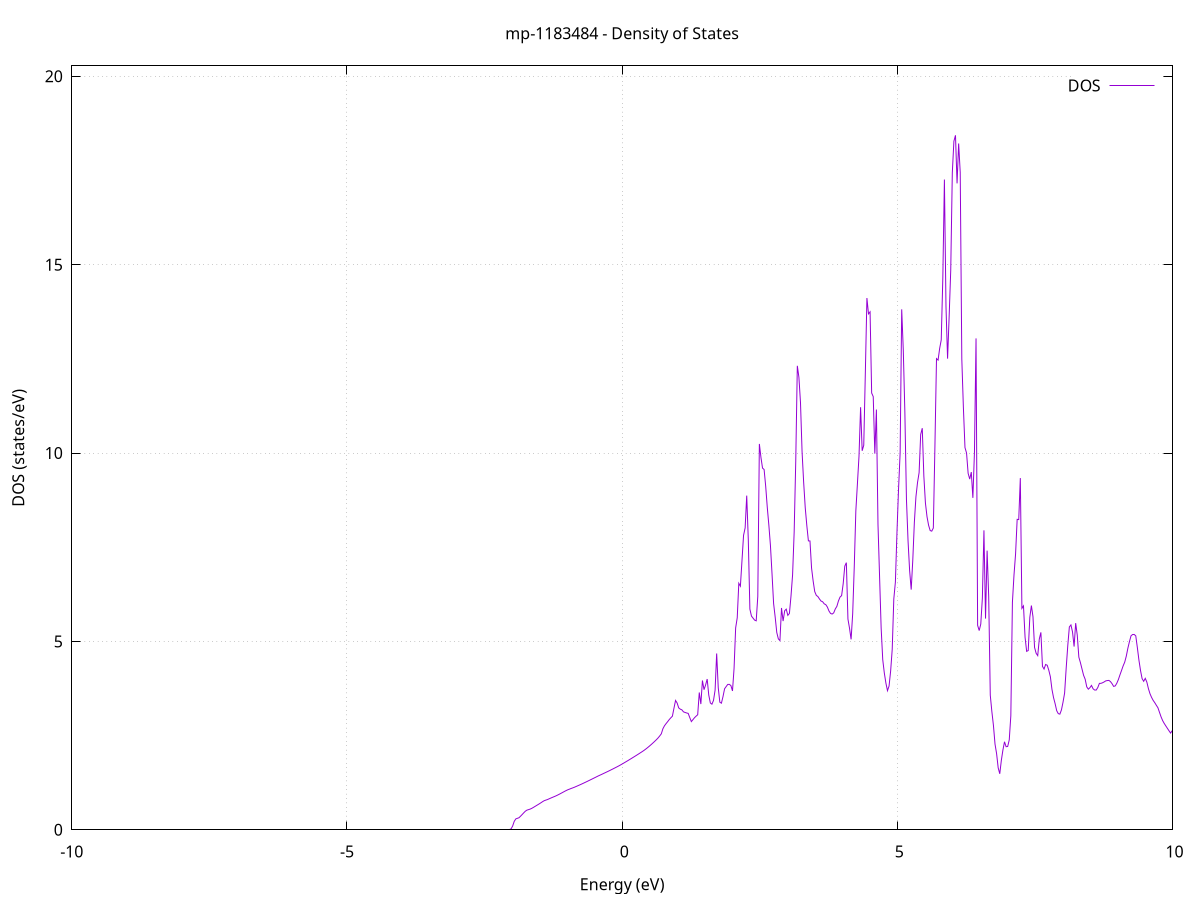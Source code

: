 set title 'mp-1183484 - Density of States'
set xlabel 'Energy (eV)'
set ylabel 'DOS (states/eV)'
set grid
set xrange [-10:10]
set yrange [0:20.277]
set xzeroaxis lt -1
set terminal png size 800,600
set output 'mp-1183484_dos_gnuplot.png'
plot '-' using 1:2 with lines title 'DOS'
-42.565800 0.000000
-42.537000 0.000000
-42.508300 0.000000
-42.479500 0.000000
-42.450800 0.000000
-42.422100 0.000000
-42.393300 0.000000
-42.364600 0.000000
-42.335900 0.000000
-42.307100 0.000000
-42.278400 0.000000
-42.249700 0.000000
-42.220900 0.000000
-42.192200 0.000000
-42.163400 0.000000
-42.134700 0.000000
-42.106000 0.000000
-42.077200 0.000000
-42.048500 0.000000
-42.019800 0.000000
-41.991000 0.000000
-41.962300 0.000000
-41.933600 0.000000
-41.904800 0.000000
-41.876100 0.000000
-41.847300 0.000000
-41.818600 0.000000
-41.789900 0.000000
-41.761100 0.000000
-41.732400 0.000000
-41.703700 0.000000
-41.674900 0.000000
-41.646200 0.000000
-41.617400 0.000000
-41.588700 0.000000
-41.560000 0.000000
-41.531200 0.000000
-41.502500 0.000000
-41.473800 0.000000
-41.445000 0.000000
-41.416300 0.000000
-41.387600 0.000000
-41.358800 0.000000
-41.330100 0.000000
-41.301300 0.000000
-41.272600 0.000000
-41.243900 0.000000
-41.215100 0.000000
-41.186400 0.000000
-41.157700 0.000000
-41.128900 0.000000
-41.100200 0.000000
-41.071500 0.000000
-41.042700 0.000000
-41.014000 0.000000
-40.985200 0.000000
-40.956500 0.000000
-40.927800 0.000000
-40.899000 0.000000
-40.870300 0.000000
-40.841600 0.000000
-40.812800 0.000000
-40.784100 0.000000
-40.755300 0.000000
-40.726600 0.000000
-40.697900 0.000000
-40.669100 0.000000
-40.640400 0.000000
-40.611700 0.000000
-40.582900 0.000000
-40.554200 0.000000
-40.525500 0.000000
-40.496700 0.000000
-40.468000 0.000000
-40.439200 0.000000
-40.410500 0.000000
-40.381800 0.000000
-40.353000 0.000000
-40.324300 0.000000
-40.295600 0.000000
-40.266800 0.000000
-40.238100 0.000000
-40.209300 0.000000
-40.180600 0.000000
-40.151900 0.000000
-40.123100 0.000000
-40.094400 0.000000
-40.065700 0.000000
-40.036900 0.000000
-40.008200 0.000000
-39.979500 0.000000
-39.950700 160.340200
-39.922000 173.530300
-39.893200 0.000000
-39.864500 0.000000
-39.835800 0.000000
-39.807000 0.000000
-39.778300 0.000000
-39.749600 0.000000
-39.720800 0.000000
-39.692100 0.000000
-39.663400 0.000000
-39.634600 0.000000
-39.605900 0.000000
-39.577100 0.000000
-39.548400 0.000000
-39.519700 0.000000
-39.490900 0.000000
-39.462200 0.000000
-39.433500 0.000000
-39.404700 0.000000
-39.376000 0.000000
-39.347200 0.000000
-39.318500 0.000000
-39.289800 0.000000
-39.261000 0.000000
-39.232300 0.000000
-39.203600 0.000000
-39.174800 0.000000
-39.146100 0.000000
-39.117400 0.000000
-39.088600 0.000000
-39.059900 0.000000
-39.031100 0.000000
-39.002400 0.000000
-38.973700 0.000000
-38.944900 0.000000
-38.916200 0.000000
-38.887500 0.000000
-38.858700 0.000000
-38.830000 0.000000
-38.801200 0.000000
-38.772500 0.000000
-38.743800 0.000000
-38.715000 0.000000
-38.686300 0.000000
-38.657600 0.000000
-38.628800 0.000000
-38.600100 0.000000
-38.571400 0.000000
-38.542600 0.000000
-38.513900 0.000000
-38.485100 0.000000
-38.456400 0.000000
-38.427700 0.000000
-38.398900 0.000000
-38.370200 0.000000
-38.341500 0.000000
-38.312700 0.000000
-38.284000 0.000000
-38.255300 0.000000
-38.226500 0.000000
-38.197800 0.000000
-38.169000 0.000000
-38.140300 0.000000
-38.111600 0.000000
-38.082800 0.000000
-38.054100 0.000000
-38.025400 0.000000
-37.996600 0.000000
-37.967900 0.000000
-37.939100 0.000000
-37.910400 0.000000
-37.881700 0.000000
-37.852900 0.000000
-37.824200 0.000000
-37.795500 0.000000
-37.766700 0.000000
-37.738000 0.000000
-37.709300 0.000000
-37.680500 0.000000
-37.651800 0.000000
-37.623000 0.000000
-37.594300 0.000000
-37.565600 0.000000
-37.536800 0.000000
-37.508100 0.000000
-37.479400 0.000000
-37.450600 0.000000
-37.421900 0.000000
-37.393200 0.000000
-37.364400 0.000000
-37.335700 0.000000
-37.306900 0.000000
-37.278200 0.000000
-37.249500 0.000000
-37.220700 0.000000
-37.192000 0.000000
-37.163300 0.000000
-37.134500 0.000000
-37.105800 0.000000
-37.077000 0.000000
-37.048300 0.000000
-37.019600 0.000000
-36.990800 0.000000
-36.962100 0.000000
-36.933400 0.000000
-36.904600 0.000000
-36.875900 0.000000
-36.847200 0.000000
-36.818400 0.000000
-36.789700 0.000000
-36.760900 0.000000
-36.732200 0.000000
-36.703500 0.000000
-36.674700 0.000000
-36.646000 0.000000
-36.617300 0.000000
-36.588500 0.000000
-36.559800 0.000000
-36.531000 0.000000
-36.502300 0.000000
-36.473600 0.000000
-36.444800 0.000000
-36.416100 0.000000
-36.387400 0.000000
-36.358600 0.000000
-36.329900 0.000000
-36.301200 0.000000
-36.272400 0.000000
-36.243700 0.000000
-36.214900 0.000000
-36.186200 0.000000
-36.157500 0.000000
-36.128700 0.000000
-36.100000 0.000000
-36.071300 0.000000
-36.042500 0.000000
-36.013800 0.000000
-35.985100 0.000000
-35.956300 0.000000
-35.927600 0.000000
-35.898800 0.000000
-35.870100 0.000000
-35.841400 0.000000
-35.812600 0.000000
-35.783900 0.000000
-35.755200 0.000000
-35.726400 0.000000
-35.697700 0.000000
-35.668900 0.000000
-35.640200 0.000000
-35.611500 0.000000
-35.582700 0.000000
-35.554000 0.000000
-35.525300 0.000000
-35.496500 0.000000
-35.467800 0.000000
-35.439100 0.000000
-35.410300 0.000000
-35.381600 0.000000
-35.352800 0.000000
-35.324100 0.000000
-35.295400 0.000000
-35.266600 0.000000
-35.237900 0.000000
-35.209200 0.000000
-35.180400 0.000000
-35.151700 0.000000
-35.123000 0.000000
-35.094200 0.000000
-35.065500 0.000000
-35.036700 0.000000
-35.008000 0.000000
-34.979300 0.000000
-34.950500 0.000000
-34.921800 0.000000
-34.893100 0.000000
-34.864300 0.000000
-34.835600 0.000000
-34.806800 0.000000
-34.778100 0.000000
-34.749400 0.000000
-34.720600 0.000000
-34.691900 0.000000
-34.663200 0.000000
-34.634400 0.000000
-34.605700 0.000000
-34.577000 0.000000
-34.548200 0.000000
-34.519500 0.000000
-34.490700 0.000000
-34.462000 0.000000
-34.433300 0.000000
-34.404500 0.000000
-34.375800 0.000000
-34.347100 0.000000
-34.318300 0.000000
-34.289600 0.000000
-34.260800 0.000000
-34.232100 0.000000
-34.203400 0.000000
-34.174600 0.000000
-34.145900 0.000000
-34.117200 0.000000
-34.088400 0.000000
-34.059700 0.000000
-34.031000 0.000000
-34.002200 0.000000
-33.973500 0.000000
-33.944700 0.000000
-33.916000 0.000000
-33.887300 0.000000
-33.858500 0.000000
-33.829800 0.000000
-33.801100 0.000000
-33.772300 0.000000
-33.743600 0.000000
-33.714900 0.000000
-33.686100 0.000000
-33.657400 0.000000
-33.628600 0.000000
-33.599900 0.000000
-33.571200 0.000000
-33.542400 0.000000
-33.513700 0.000000
-33.485000 0.000000
-33.456200 0.000000
-33.427500 0.000000
-33.398700 0.000000
-33.370000 0.000000
-33.341300 0.000000
-33.312500 0.000000
-33.283800 0.000000
-33.255100 0.000000
-33.226300 0.000000
-33.197600 0.000000
-33.168900 0.000000
-33.140100 0.000000
-33.111400 0.000000
-33.082600 0.000000
-33.053900 0.000000
-33.025200 0.000000
-32.996400 0.000000
-32.967700 0.000000
-32.939000 0.000000
-32.910200 0.000000
-32.881500 0.000000
-32.852800 0.000000
-32.824000 0.000000
-32.795300 0.000000
-32.766500 0.000000
-32.737800 0.000000
-32.709100 0.000000
-32.680300 0.000000
-32.651600 0.000000
-32.622900 0.000000
-32.594100 0.000000
-32.565400 0.000000
-32.536600 0.000000
-32.507900 0.000000
-32.479200 0.000000
-32.450400 0.000000
-32.421700 0.000000
-32.393000 0.000000
-32.364200 0.000000
-32.335500 0.000000
-32.306800 0.000000
-32.278000 0.000000
-32.249300 0.000000
-32.220500 0.000000
-32.191800 0.000000
-32.163100 0.000000
-32.134300 0.000000
-32.105600 0.000000
-32.076900 0.000000
-32.048100 0.000000
-32.019400 0.000000
-31.990600 0.000000
-31.961900 0.000000
-31.933200 0.000000
-31.904400 0.000000
-31.875700 0.000000
-31.847000 0.000000
-31.818200 0.000000
-31.789500 0.000000
-31.760800 0.000000
-31.732000 0.000000
-31.703300 0.000000
-31.674500 0.000000
-31.645800 0.000000
-31.617100 0.000000
-31.588300 0.000000
-31.559600 0.000000
-31.530900 0.000000
-31.502100 0.000000
-31.473400 0.000000
-31.444700 0.000000
-31.415900 0.000000
-31.387200 0.000000
-31.358400 0.000000
-31.329700 0.000000
-31.301000 0.000000
-31.272200 0.000000
-31.243500 0.000000
-31.214800 0.000000
-31.186000 0.000000
-31.157300 0.000000
-31.128500 0.000000
-31.099800 0.000000
-31.071100 0.000000
-31.042300 0.000000
-31.013600 0.000000
-30.984900 0.000000
-30.956100 0.000000
-30.927400 0.000000
-30.898700 0.000000
-30.869900 0.000000
-30.841200 0.000000
-30.812400 0.000000
-30.783700 0.000000
-30.755000 0.000000
-30.726200 0.000000
-30.697500 0.000000
-30.668800 0.000000
-30.640000 0.000000
-30.611300 0.000000
-30.582600 0.000000
-30.553800 0.000000
-30.525100 0.000000
-30.496300 0.000000
-30.467600 0.000000
-30.438900 0.000000
-30.410100 0.000000
-30.381400 0.000000
-30.352700 0.000000
-30.323900 0.000000
-30.295200 0.000000
-30.266400 0.000000
-30.237700 0.000000
-30.209000 0.000000
-30.180200 0.000000
-30.151500 0.000000
-30.122800 0.000000
-30.094000 0.000000
-30.065300 0.000000
-30.036600 0.000000
-30.007800 0.000000
-29.979100 0.000000
-29.950300 0.000000
-29.921600 0.000000
-29.892900 0.000000
-29.864100 0.000000
-29.835400 0.000000
-29.806700 0.000000
-29.777900 0.000000
-29.749200 0.000000
-29.720400 0.000000
-29.691700 0.000000
-29.663000 0.000000
-29.634200 0.000000
-29.605500 0.000000
-29.576800 0.000000
-29.548000 0.000000
-29.519300 0.000000
-29.490600 0.000000
-29.461800 0.000000
-29.433100 0.000000
-29.404300 0.000000
-29.375600 0.000000
-29.346900 0.000000
-29.318100 0.000000
-29.289400 0.000000
-29.260700 0.000000
-29.231900 0.000000
-29.203200 0.000000
-29.174500 0.000000
-29.145700 0.000000
-29.117000 0.000000
-29.088200 0.000000
-29.059500 0.000000
-29.030800 0.000000
-29.002000 0.000000
-28.973300 0.000000
-28.944600 0.000000
-28.915800 0.000000
-28.887100 0.000000
-28.858300 0.000000
-28.829600 0.000000
-28.800900 0.000000
-28.772100 0.000000
-28.743400 0.000000
-28.714700 0.000000
-28.685900 0.000000
-28.657200 0.000000
-28.628500 0.000000
-28.599700 0.000000
-28.571000 0.000000
-28.542200 0.000000
-28.513500 0.000000
-28.484800 0.000000
-28.456000 0.000000
-28.427300 0.000000
-28.398600 0.000000
-28.369800 0.000000
-28.341100 0.000000
-28.312400 0.000000
-28.283600 0.000000
-28.254900 0.000000
-28.226100 0.000000
-28.197400 0.000000
-28.168700 0.000000
-28.139900 0.000000
-28.111200 0.000000
-28.082500 0.000000
-28.053700 0.000000
-28.025000 0.000000
-27.996200 0.000000
-27.967500 0.000000
-27.938800 0.000000
-27.910000 0.000000
-27.881300 0.000000
-27.852600 0.000000
-27.823800 0.000000
-27.795100 0.000000
-27.766400 0.000000
-27.737600 0.000000
-27.708900 0.000000
-27.680100 0.000000
-27.651400 0.000000
-27.622700 0.000000
-27.593900 0.000000
-27.565200 0.000000
-27.536500 0.000000
-27.507700 0.000000
-27.479000 0.000000
-27.450200 0.000000
-27.421500 0.000000
-27.392800 0.000000
-27.364000 0.000000
-27.335300 0.000000
-27.306600 0.000000
-27.277800 0.000000
-27.249100 0.000000
-27.220400 0.000000
-27.191600 0.000000
-27.162900 0.000000
-27.134100 0.000000
-27.105400 0.000000
-27.076700 0.000000
-27.047900 0.000000
-27.019200 0.000000
-26.990500 0.000000
-26.961700 0.000000
-26.933000 0.000000
-26.904300 0.000000
-26.875500 0.000000
-26.846800 0.000000
-26.818000 0.000000
-26.789300 0.000000
-26.760600 0.000000
-26.731800 0.000000
-26.703100 0.000000
-26.674400 0.000000
-26.645600 0.000000
-26.616900 0.000000
-26.588100 0.000000
-26.559400 0.000000
-26.530700 0.000000
-26.501900 0.000000
-26.473200 0.000000
-26.444500 0.000000
-26.415700 0.000000
-26.387000 0.000000
-26.358300 0.000000
-26.329500 0.000000
-26.300800 0.000000
-26.272000 0.000000
-26.243300 0.000000
-26.214600 0.000000
-26.185800 0.000000
-26.157100 0.000000
-26.128400 0.000000
-26.099600 0.000000
-26.070900 0.000000
-26.042200 0.000000
-26.013400 0.000000
-25.984700 0.000000
-25.955900 0.000000
-25.927200 0.000000
-25.898500 0.000000
-25.869700 0.000000
-25.841000 0.000000
-25.812300 0.000000
-25.783500 0.000000
-25.754800 0.000000
-25.726000 0.000000
-25.697300 0.000000
-25.668600 0.000000
-25.639800 0.000000
-25.611100 0.000000
-25.582400 0.000000
-25.553600 0.000000
-25.524900 0.000000
-25.496200 0.000000
-25.467400 0.000000
-25.438700 0.000000
-25.409900 0.000000
-25.381200 0.000000
-25.352500 0.000000
-25.323700 0.000000
-25.295000 0.000000
-25.266300 0.000000
-25.237500 0.000000
-25.208800 0.000000
-25.180000 0.000000
-25.151300 0.000000
-25.122600 0.000000
-25.093800 0.000000
-25.065100 0.000000
-25.036400 0.000000
-25.007600 0.000000
-24.978900 0.000000
-24.950200 0.000000
-24.921400 0.000000
-24.892700 0.000000
-24.863900 0.000000
-24.835200 0.000000
-24.806500 0.000000
-24.777700 0.000000
-24.749000 0.000000
-24.720300 0.000000
-24.691500 0.000000
-24.662800 0.000000
-24.634100 0.000000
-24.605300 0.000000
-24.576600 0.000000
-24.547800 0.000000
-24.519100 0.000000
-24.490400 0.000000
-24.461600 0.000000
-24.432900 0.000000
-24.404200 0.000000
-24.375400 0.000000
-24.346700 0.000000
-24.317900 0.000000
-24.289200 0.000000
-24.260500 0.000000
-24.231700 0.000000
-24.203000 0.000000
-24.174300 0.000000
-24.145500 0.000000
-24.116800 0.000000
-24.088100 0.000000
-24.059300 0.000000
-24.030600 0.000000
-24.001800 0.000000
-23.973100 0.000000
-23.944400 0.000000
-23.915600 0.000000
-23.886900 0.000000
-23.858200 0.000000
-23.829400 0.000000
-23.800700 0.000000
-23.772000 0.000000
-23.743200 0.000000
-23.714500 0.000000
-23.685700 0.000000
-23.657000 0.000000
-23.628300 0.000000
-23.599500 0.000000
-23.570800 0.000000
-23.542100 0.000000
-23.513300 0.000000
-23.484600 0.000000
-23.455800 0.000000
-23.427100 0.000000
-23.398400 0.000000
-23.369600 0.000000
-23.340900 0.000000
-23.312200 0.000000
-23.283400 0.000000
-23.254700 0.000000
-23.226000 0.000000
-23.197200 0.000000
-23.168500 0.000000
-23.139700 0.000000
-23.111000 0.000000
-23.082300 0.000000
-23.053500 0.000000
-23.024800 0.000000
-22.996100 0.000000
-22.967300 0.000000
-22.938600 0.000000
-22.909800 0.000000
-22.881100 0.000000
-22.852400 0.000000
-22.823600 0.000000
-22.794900 0.000000
-22.766200 0.000000
-22.737400 0.000000
-22.708700 0.000000
-22.680000 0.000000
-22.651200 0.000000
-22.622500 0.000000
-22.593700 0.000000
-22.565000 0.000000
-22.536300 0.000000
-22.507500 0.000000
-22.478800 0.000000
-22.450100 0.000000
-22.421300 0.000000
-22.392600 0.000000
-22.363900 0.000000
-22.335100 0.000000
-22.306400 0.000000
-22.277600 0.000000
-22.248900 0.000000
-22.220200 0.000000
-22.191400 0.000000
-22.162700 0.000000
-22.134000 0.000000
-22.105200 0.000000
-22.076500 0.000000
-22.047700 0.000000
-22.019000 0.000000
-21.990300 0.000000
-21.961500 0.000000
-21.932800 0.000000
-21.904100 0.000000
-21.875300 0.000000
-21.846600 0.000000
-21.817900 0.000000
-21.789100 0.000000
-21.760400 0.000000
-21.731600 0.000000
-21.702900 0.000000
-21.674200 0.000000
-21.645400 0.000000
-21.616700 0.000000
-21.588000 0.000000
-21.559200 0.000000
-21.530500 0.000000
-21.501800 0.000000
-21.473000 0.000000
-21.444300 0.000000
-21.415500 0.000000
-21.386800 0.000000
-21.358100 0.000000
-21.329300 0.000000
-21.300600 0.000000
-21.271900 0.000000
-21.243100 0.000000
-21.214400 0.000000
-21.185600 0.000000
-21.156900 0.000000
-21.128200 0.000000
-21.099400 0.000000
-21.070700 0.000000
-21.042000 103.715000
-21.013200 145.225000
-20.984500 142.669700
-20.955800 171.308200
-20.927000 262.406400
-20.898300 0.000000
-20.869500 0.000000
-20.840800 0.000000
-20.812100 0.000000
-20.783300 0.000000
-20.754600 0.000000
-20.725900 0.000000
-20.697100 0.000000
-20.668400 0.000000
-20.639600 0.000000
-20.610900 0.000000
-20.582200 0.000000
-20.553400 0.000000
-20.524700 0.000000
-20.496000 0.000000
-20.467200 0.000000
-20.438500 0.000000
-20.409800 0.000000
-20.381000 0.000000
-20.352300 0.000000
-20.323500 0.000000
-20.294800 0.000000
-20.266100 0.000000
-20.237300 0.000000
-20.208600 0.000000
-20.179900 0.000000
-20.151100 0.000000
-20.122400 0.000000
-20.093700 0.000000
-20.064900 0.000000
-20.036200 0.000000
-20.007400 0.000000
-19.978700 0.000000
-19.950000 0.000000
-19.921200 0.000000
-19.892500 0.000000
-19.863800 0.000000
-19.835000 0.000000
-19.806300 0.000000
-19.777500 0.000000
-19.748800 0.000000
-19.720100 0.000000
-19.691300 0.000000
-19.662600 0.000000
-19.633900 0.000000
-19.605100 0.000000
-19.576400 0.000000
-19.547700 0.000000
-19.518900 0.000000
-19.490200 0.000000
-19.461400 0.000000
-19.432700 0.000000
-19.404000 0.000000
-19.375200 0.000000
-19.346500 0.000000
-19.317800 0.000000
-19.289000 0.000000
-19.260300 0.000000
-19.231600 0.000000
-19.202800 0.000000
-19.174100 0.000000
-19.145300 0.000000
-19.116600 0.000000
-19.087900 0.000000
-19.059100 0.000000
-19.030400 0.000000
-19.001700 0.000000
-18.972900 0.000000
-18.944200 0.000000
-18.915400 0.000000
-18.886700 0.000000
-18.858000 0.000000
-18.829200 0.000000
-18.800500 0.000000
-18.771800 0.000000
-18.743000 0.000000
-18.714300 0.000000
-18.685600 0.000000
-18.656800 0.000000
-18.628100 0.000000
-18.599300 0.000000
-18.570600 0.000000
-18.541900 0.000000
-18.513100 0.000000
-18.484400 0.000000
-18.455700 0.000000
-18.426900 0.000000
-18.398200 0.000000
-18.369400 0.000000
-18.340700 0.000000
-18.312000 0.000000
-18.283200 0.000000
-18.254500 0.000000
-18.225800 0.000000
-18.197000 0.000000
-18.168300 0.000000
-18.139600 0.000000
-18.110800 0.000000
-18.082100 0.000000
-18.053300 0.000000
-18.024600 0.000000
-17.995900 0.000000
-17.967100 0.000000
-17.938400 0.000000
-17.909700 0.000000
-17.880900 0.000000
-17.852200 0.000000
-17.823500 0.000000
-17.794700 0.000000
-17.766000 0.000000
-17.737200 0.000000
-17.708500 0.000000
-17.679800 0.000000
-17.651000 0.000000
-17.622300 0.000000
-17.593600 0.000000
-17.564800 0.000000
-17.536100 0.000000
-17.507300 0.000000
-17.478600 0.000000
-17.449900 0.000000
-17.421100 0.000000
-17.392400 0.000000
-17.363700 0.000000
-17.334900 0.000000
-17.306200 0.000000
-17.277500 0.000000
-17.248700 0.000000
-17.220000 0.000000
-17.191200 0.000000
-17.162500 0.000000
-17.133800 0.000000
-17.105000 0.000000
-17.076300 0.000000
-17.047600 0.000000
-17.018800 0.000000
-16.990100 0.000000
-16.961400 0.000000
-16.932600 0.000000
-16.903900 0.000000
-16.875100 0.000000
-16.846400 0.000000
-16.817700 0.000000
-16.788900 0.000000
-16.760200 0.000000
-16.731500 0.000000
-16.702700 0.000000
-16.674000 0.000000
-16.645200 0.000000
-16.616500 0.000000
-16.587800 0.000000
-16.559000 0.000000
-16.530300 0.000000
-16.501600 0.000000
-16.472800 0.000000
-16.444100 0.000000
-16.415400 0.000000
-16.386600 0.000000
-16.357900 0.000000
-16.329100 0.000000
-16.300400 0.000000
-16.271700 0.000000
-16.242900 0.000000
-16.214200 0.000000
-16.185500 0.000000
-16.156700 0.000000
-16.128000 0.000000
-16.099200 0.000000
-16.070500 0.000000
-16.041800 0.000000
-16.013000 0.000000
-15.984300 0.000000
-15.955600 0.000000
-15.926800 0.000000
-15.898100 0.000000
-15.869400 0.000000
-15.840600 0.000000
-15.811900 0.000000
-15.783100 0.000000
-15.754400 0.000000
-15.725700 0.000000
-15.696900 0.000000
-15.668200 0.000000
-15.639500 0.000000
-15.610700 0.000000
-15.582000 0.000000
-15.553300 0.000000
-15.524500 0.000000
-15.495800 0.000000
-15.467000 0.000000
-15.438300 0.000000
-15.409600 0.000000
-15.380800 0.000000
-15.352100 0.000000
-15.323400 0.000000
-15.294600 0.000000
-15.265900 0.000000
-15.237100 0.000000
-15.208400 0.000000
-15.179700 0.000000
-15.150900 0.000000
-15.122200 0.000000
-15.093500 0.000000
-15.064700 0.000000
-15.036000 0.000000
-15.007300 0.000000
-14.978500 0.000000
-14.949800 0.000000
-14.921000 0.000000
-14.892300 0.000000
-14.863600 0.000000
-14.834800 0.000000
-14.806100 0.000000
-14.777400 0.000000
-14.748600 0.000000
-14.719900 0.000000
-14.691200 0.000000
-14.662400 0.000000
-14.633700 0.000000
-14.604900 0.000000
-14.576200 0.000000
-14.547500 0.000000
-14.518700 0.000000
-14.490000 0.000000
-14.461300 0.000000
-14.432500 0.000000
-14.403800 0.000000
-14.375000 0.000000
-14.346300 0.000000
-14.317600 0.000000
-14.288800 0.000000
-14.260100 0.000000
-14.231400 0.000000
-14.202600 0.000000
-14.173900 0.000000
-14.145200 0.000000
-14.116400 0.000000
-14.087700 0.000000
-14.058900 0.000000
-14.030200 0.000000
-14.001500 0.000000
-13.972700 0.000000
-13.944000 0.000000
-13.915300 0.000000
-13.886500 0.000000
-13.857800 0.000000
-13.829000 0.000000
-13.800300 0.000000
-13.771600 0.000000
-13.742800 0.000000
-13.714100 0.000000
-13.685400 0.000000
-13.656600 0.000000
-13.627900 0.000000
-13.599200 0.000000
-13.570400 0.000000
-13.541700 0.000000
-13.512900 0.000000
-13.484200 0.000000
-13.455500 0.000000
-13.426700 0.000000
-13.398000 0.000000
-13.369300 0.000000
-13.340500 0.000000
-13.311800 0.000000
-13.283100 0.000000
-13.254300 0.000000
-13.225600 0.000000
-13.196800 0.000000
-13.168100 0.000000
-13.139400 0.000000
-13.110600 0.000000
-13.081900 0.000000
-13.053200 0.000000
-13.024400 0.000000
-12.995700 0.000000
-12.966900 0.000000
-12.938200 0.000000
-12.909500 0.000000
-12.880700 0.000000
-12.852000 0.000000
-12.823300 0.000000
-12.794500 0.000000
-12.765800 0.000000
-12.737100 0.000000
-12.708300 0.000000
-12.679600 0.000000
-12.650800 0.000000
-12.622100 0.000000
-12.593400 0.000000
-12.564600 0.000000
-12.535900 0.000000
-12.507200 0.000000
-12.478400 0.000000
-12.449700 0.000000
-12.421000 0.000000
-12.392200 0.000000
-12.363500 0.000000
-12.334700 0.000000
-12.306000 0.000000
-12.277300 0.000000
-12.248500 0.000000
-12.219800 0.000000
-12.191100 0.000000
-12.162300 0.000000
-12.133600 0.000000
-12.104800 0.000000
-12.076100 0.000000
-12.047400 0.000000
-12.018600 0.000000
-11.989900 0.000000
-11.961200 0.000000
-11.932400 0.000000
-11.903700 0.000000
-11.875000 0.000000
-11.846200 0.000000
-11.817500 0.000000
-11.788700 0.000000
-11.760000 0.000000
-11.731300 0.000000
-11.702500 0.000000
-11.673800 0.000000
-11.645100 0.000000
-11.616300 0.000000
-11.587600 0.000000
-11.558800 0.000000
-11.530100 0.000000
-11.501400 0.000000
-11.472600 0.000000
-11.443900 0.000000
-11.415200 0.000000
-11.386400 0.000000
-11.357700 0.000000
-11.329000 0.000000
-11.300200 0.000000
-11.271500 0.000000
-11.242700 0.000000
-11.214000 0.000000
-11.185300 0.000000
-11.156500 0.000000
-11.127800 0.000000
-11.099100 0.000000
-11.070300 0.000000
-11.041600 0.000000
-11.012900 0.000000
-10.984100 0.000000
-10.955400 0.000000
-10.926600 0.000000
-10.897900 0.000000
-10.869200 0.000000
-10.840400 0.000000
-10.811700 0.000000
-10.783000 0.000000
-10.754200 0.000000
-10.725500 0.000000
-10.696700 0.000000
-10.668000 0.000000
-10.639300 0.000000
-10.610500 0.000000
-10.581800 0.000000
-10.553100 0.000000
-10.524300 0.000000
-10.495600 0.000000
-10.466900 0.000000
-10.438100 0.000000
-10.409400 0.000000
-10.380600 0.000000
-10.351900 0.000000
-10.323200 0.000000
-10.294400 0.000000
-10.265700 0.000000
-10.237000 0.000000
-10.208200 0.000000
-10.179500 0.000000
-10.150800 0.000000
-10.122000 0.000000
-10.093300 0.000000
-10.064500 0.000000
-10.035800 0.000000
-10.007100 0.000000
-9.978300 0.000000
-9.949600 0.000000
-9.920900 0.000000
-9.892100 0.000000
-9.863400 0.000000
-9.834600 0.000000
-9.805900 0.000000
-9.777200 0.000000
-9.748400 0.000000
-9.719700 0.000000
-9.691000 0.000000
-9.662200 0.000000
-9.633500 0.000000
-9.604800 0.000000
-9.576000 0.000000
-9.547300 0.000000
-9.518500 0.000000
-9.489800 0.000000
-9.461100 0.000000
-9.432300 0.000000
-9.403600 0.000000
-9.374900 0.000000
-9.346100 0.000000
-9.317400 0.000000
-9.288600 0.000000
-9.259900 0.000000
-9.231200 0.000000
-9.202400 0.000000
-9.173700 0.000000
-9.145000 0.000000
-9.116200 0.000000
-9.087500 0.000000
-9.058800 0.000000
-9.030000 0.000000
-9.001300 0.000000
-8.972500 0.000000
-8.943800 0.000000
-8.915100 0.000000
-8.886300 0.000000
-8.857600 0.000000
-8.828900 0.000000
-8.800100 0.000000
-8.771400 0.000000
-8.742700 0.000000
-8.713900 0.000000
-8.685200 0.000000
-8.656400 0.000000
-8.627700 0.000000
-8.599000 0.000000
-8.570200 0.000000
-8.541500 0.000000
-8.512800 0.000000
-8.484000 0.000000
-8.455300 0.000000
-8.426500 0.000000
-8.397800 0.000000
-8.369100 0.000000
-8.340300 0.000000
-8.311600 0.000000
-8.282900 0.000000
-8.254100 0.000000
-8.225400 0.000000
-8.196700 0.000000
-8.167900 0.000000
-8.139200 0.000000
-8.110400 0.000000
-8.081700 0.000000
-8.053000 0.000000
-8.024200 0.000000
-7.995500 0.000000
-7.966800 0.000000
-7.938000 0.000000
-7.909300 0.000000
-7.880600 0.000000
-7.851800 0.000000
-7.823100 0.000000
-7.794300 0.000000
-7.765600 0.000000
-7.736900 0.000000
-7.708100 0.000000
-7.679400 0.000000
-7.650700 0.000000
-7.621900 0.000000
-7.593200 0.000000
-7.564400 0.000000
-7.535700 0.000000
-7.507000 0.000000
-7.478200 0.000000
-7.449500 0.000000
-7.420800 0.000000
-7.392000 0.000000
-7.363300 0.000000
-7.334600 0.000000
-7.305800 0.000000
-7.277100 0.000000
-7.248300 0.000000
-7.219600 0.000000
-7.190900 0.000000
-7.162100 0.000000
-7.133400 0.000000
-7.104700 0.000000
-7.075900 0.000000
-7.047200 0.000000
-7.018400 0.000000
-6.989700 0.000000
-6.961000 0.000000
-6.932200 0.000000
-6.903500 0.000000
-6.874800 0.000000
-6.846000 0.000000
-6.817300 0.000000
-6.788600 0.000000
-6.759800 0.000000
-6.731100 0.000000
-6.702300 0.000000
-6.673600 0.000000
-6.644900 0.000000
-6.616100 0.000000
-6.587400 0.000000
-6.558700 0.000000
-6.529900 0.000000
-6.501200 0.000000
-6.472500 0.000000
-6.443700 0.000000
-6.415000 0.000000
-6.386200 0.000000
-6.357500 0.000000
-6.328800 0.000000
-6.300000 0.000000
-6.271300 0.000000
-6.242600 0.000000
-6.213800 0.000000
-6.185100 0.000000
-6.156300 0.000000
-6.127600 0.000000
-6.098900 0.000000
-6.070100 0.000000
-6.041400 0.000000
-6.012700 0.000000
-5.983900 0.000000
-5.955200 0.000000
-5.926500 0.000000
-5.897700 0.000000
-5.869000 0.000000
-5.840200 0.000000
-5.811500 0.000000
-5.782800 0.000000
-5.754000 0.000000
-5.725300 0.000000
-5.696600 0.000000
-5.667800 0.000000
-5.639100 0.000000
-5.610400 0.000000
-5.581600 0.000000
-5.552900 0.000000
-5.524100 0.000000
-5.495400 0.000000
-5.466700 0.000000
-5.437900 0.000000
-5.409200 0.000000
-5.380500 0.000000
-5.351700 0.000000
-5.323000 0.000000
-5.294200 0.000000
-5.265500 0.000000
-5.236800 0.000000
-5.208000 0.000000
-5.179300 0.000000
-5.150600 0.000000
-5.121800 0.000000
-5.093100 0.000000
-5.064400 0.000000
-5.035600 0.000000
-5.006900 0.000000
-4.978100 0.000000
-4.949400 0.000000
-4.920700 0.000000
-4.891900 0.000000
-4.863200 0.000000
-4.834500 0.000000
-4.805700 0.000000
-4.777000 0.000000
-4.748200 0.000000
-4.719500 0.000000
-4.690800 0.000000
-4.662000 0.000000
-4.633300 0.000000
-4.604600 0.000000
-4.575800 0.000000
-4.547100 0.000000
-4.518400 0.000000
-4.489600 0.000000
-4.460900 0.000000
-4.432100 0.000000
-4.403400 0.000000
-4.374700 0.000000
-4.345900 0.000000
-4.317200 0.000000
-4.288500 0.000000
-4.259700 0.000000
-4.231000 0.000000
-4.202300 0.000000
-4.173500 0.000000
-4.144800 0.000000
-4.116000 0.000000
-4.087300 0.000000
-4.058600 0.000000
-4.029800 0.000000
-4.001100 0.000000
-3.972400 0.000000
-3.943600 0.000000
-3.914900 0.000000
-3.886100 0.000000
-3.857400 0.000000
-3.828700 0.000000
-3.799900 0.000000
-3.771200 0.000000
-3.742500 0.000000
-3.713700 0.000000
-3.685000 0.000000
-3.656300 0.000000
-3.627500 0.000000
-3.598800 0.000000
-3.570000 0.000000
-3.541300 0.000000
-3.512600 0.000000
-3.483800 0.000000
-3.455100 0.000000
-3.426400 0.000000
-3.397600 0.000000
-3.368900 0.000000
-3.340200 0.000000
-3.311400 0.000000
-3.282700 0.000000
-3.253900 0.000000
-3.225200 0.000000
-3.196500 0.000000
-3.167700 0.000000
-3.139000 0.000000
-3.110300 0.000000
-3.081500 0.000000
-3.052800 0.000000
-3.024000 0.000000
-2.995300 0.000000
-2.966600 0.000000
-2.937800 0.000000
-2.909100 0.000000
-2.880400 0.000000
-2.851600 0.000000
-2.822900 0.000000
-2.794200 0.000000
-2.765400 0.000000
-2.736700 0.000000
-2.707900 0.000000
-2.679200 0.000000
-2.650500 0.000000
-2.621700 0.000000
-2.593000 0.000000
-2.564300 0.000000
-2.535500 0.000000
-2.506800 0.000000
-2.478000 0.000000
-2.449300 0.000000
-2.420600 0.000000
-2.391800 0.000000
-2.363100 0.000000
-2.334400 0.000000
-2.305600 0.000000
-2.276900 0.000000
-2.248200 0.000000
-2.219400 0.000000
-2.190700 0.000000
-2.161900 0.000000
-2.133200 0.000000
-2.104500 0.000000
-2.075700 0.000000
-2.047000 0.000000
-2.018300 0.023600
-1.989500 0.100300
-1.960800 0.223400
-1.932100 0.288700
-1.903300 0.304500
-1.874600 0.319400
-1.845800 0.361000
-1.817100 0.404300
-1.788400 0.449100
-1.759600 0.492100
-1.730900 0.521000
-1.702200 0.534500
-1.673400 0.547700
-1.644700 0.567000
-1.615900 0.590900
-1.587200 0.616400
-1.558500 0.641900
-1.529700 0.667300
-1.501000 0.693000
-1.472300 0.720200
-1.443500 0.748400
-1.414800 0.773000
-1.386100 0.787800
-1.357300 0.801900
-1.328600 0.821000
-1.299800 0.839500
-1.271100 0.857600
-1.242400 0.875100
-1.213600 0.893000
-1.184900 0.912100
-1.156200 0.933200
-1.127400 0.955100
-1.098700 0.977500
-1.070000 1.000200
-1.041200 1.023200
-1.012500 1.044700
-0.983700 1.064200
-0.955000 1.079700
-0.926300 1.097100
-0.897500 1.112000
-0.868800 1.128200
-0.840100 1.146400
-0.811300 1.164800
-0.782600 1.183200
-0.753800 1.202100
-0.725100 1.221400
-0.696400 1.241100
-0.667600 1.260900
-0.638900 1.281000
-0.610200 1.301400
-0.581400 1.322000
-0.552700 1.342700
-0.524000 1.363600
-0.495200 1.384300
-0.466500 1.405300
-0.437700 1.426300
-0.409000 1.445800
-0.380300 1.464900
-0.351500 1.484900
-0.322800 1.504800
-0.294100 1.524600
-0.265300 1.544500
-0.236600 1.564800
-0.207800 1.585600
-0.179100 1.606700
-0.150400 1.628000
-0.121600 1.649400
-0.092900 1.671000
-0.064200 1.693000
-0.035400 1.716100
-0.006700 1.740200
0.022000 1.764700
0.050800 1.789300
0.079500 1.814300
0.108300 1.839500
0.137000 1.865100
0.165700 1.891000
0.194500 1.916900
0.223200 1.942800
0.251900 1.969000
0.280700 1.995600
0.309400 2.022600
0.338100 2.049800
0.366900 2.077200
0.395600 2.105600
0.424400 2.137000
0.453100 2.169700
0.481800 2.204200
0.510600 2.240000
0.539300 2.277100
0.568000 2.315400
0.596800 2.354900
0.625500 2.395600
0.654300 2.440100
0.683000 2.491100
0.711700 2.547100
0.740500 2.681200
0.769200 2.760700
0.797900 2.817200
0.826700 2.869400
0.855400 2.924600
0.884100 2.971600
0.912900 3.014600
0.941600 3.227100
0.970400 3.433000
0.999100 3.364400
1.027800 3.235100
1.056600 3.201500
1.085300 3.184100
1.114000 3.131000
1.142800 3.114100
1.171500 3.100500
1.200200 3.089500
1.229000 2.976600
1.257700 2.872100
1.286500 2.923400
1.315200 2.974800
1.343900 3.016000
1.372700 3.053100
1.401400 3.644300
1.430100 3.337300
1.458900 3.962300
1.487600 3.718100
1.516400 3.843600
1.545100 4.000700
1.573800 3.576500
1.602600 3.366000
1.631300 3.333600
1.660000 3.433900
1.688800 3.705400
1.717500 4.678600
1.746200 3.770200
1.775000 3.386500
1.803700 3.360000
1.832500 3.534300
1.861200 3.742400
1.889900 3.801400
1.918700 3.858000
1.947400 3.859800
1.976100 3.827700
2.004900 3.685500
2.033600 4.282300
2.062400 5.358300
2.091100 5.626700
2.119800 6.543300
2.148600 6.467000
2.177300 7.137600
2.206000 7.815000
2.234800 8.012600
2.263500 8.870500
2.292200 7.699500
2.321000 5.858000
2.349700 5.672700
2.378500 5.617800
2.407200 5.564600
2.435900 5.546800
2.464700 6.194500
2.493400 10.241700
2.522100 9.884900
2.550900 9.600200
2.579600 9.562900
2.608300 9.116500
2.637100 8.558200
2.665800 8.084100
2.694600 7.544700
2.723300 6.794500
2.752000 6.004800
2.780800 5.643900
2.809500 5.237700
2.838200 5.067500
2.867000 5.021700
2.895700 5.887400
2.924500 5.539400
2.953200 5.814300
2.981900 5.856300
3.010700 5.691000
3.039400 5.742500
3.068100 6.203800
3.096900 6.764400
3.125600 7.900300
3.154300 9.773400
3.183100 12.315300
3.211800 12.011900
3.240600 11.341500
3.269300 10.032000
3.298000 9.224600
3.326800 8.549500
3.355500 8.075400
3.384200 7.669300
3.413000 7.665900
3.441700 6.948300
3.470400 6.604700
3.499200 6.323600
3.527900 6.222400
3.556700 6.190800
3.585400 6.126500
3.614100 6.071400
3.642900 6.052900
3.671600 5.997100
3.700300 5.975900
3.729100 5.911900
3.757800 5.808100
3.786600 5.742500
3.815300 5.726100
3.844000 5.757300
3.872800 5.861300
3.901500 5.929800
3.930200 6.073700
3.959000 6.176900
3.987700 6.214600
4.016400 6.532000
4.045200 6.997300
4.073900 7.090500
4.102700 5.593800
4.131400 5.350400
4.160100 5.054100
4.188900 5.733800
4.217600 6.984400
4.246300 8.467100
4.275100 9.189000
4.303800 9.920200
4.332600 11.217000
4.361300 10.060100
4.390000 10.206400
4.418800 12.115200
4.447500 14.115000
4.476200 13.695200
4.505000 13.748200
4.533700 11.593200
4.562400 11.497700
4.591200 9.983700
4.619900 11.153900
4.648700 8.106800
4.677400 6.726700
4.706100 5.355700
4.734900 4.517200
4.763600 4.162800
4.792300 3.894100
4.821100 3.692300
4.849800 3.815100
4.878500 4.211800
4.907300 4.790000
4.936000 6.125200
4.964800 6.572800
4.993500 7.888300
5.022200 9.043900
5.051000 9.997800
5.079700 13.814600
5.108400 12.735600
5.137200 11.073200
5.165900 8.771500
5.194700 7.672600
5.223400 6.885100
5.252100 6.375200
5.280900 7.157000
5.309600 8.162400
5.338300 8.838700
5.367100 9.216500
5.395800 9.480400
5.424500 10.494300
5.453300 10.659400
5.482000 9.389200
5.510800 8.671800
5.539500 8.309600
5.568200 8.083100
5.597000 7.942200
5.625700 7.926900
5.654400 8.009800
5.683200 10.184400
5.711900 12.506600
5.740600 12.467300
5.769400 12.778100
5.798100 13.002700
5.826900 14.650300
5.855600 17.259300
5.884300 13.891100
5.913100 12.504900
5.941800 13.625100
5.970500 14.847900
5.999300 17.443400
6.028000 18.276800
6.056800 18.434000
6.085500 17.157100
6.114200 18.216800
6.143000 17.450000
6.171700 12.493900
6.200400 11.209000
6.229200 10.146000
6.257900 9.999300
6.286600 9.461400
6.315400 9.308800
6.344100 9.494700
6.372900 8.810000
6.401600 10.021300
6.430300 13.042100
6.459100 5.426300
6.487800 5.287700
6.516500 5.462500
6.545300 6.147800
6.574000 7.948000
6.602800 5.606300
6.631500 7.409900
6.660200 6.192900
6.689000 3.572900
6.717700 3.137200
6.746400 2.771100
6.775200 2.273300
6.803900 2.020700
6.832600 1.645400
6.861400 1.486000
6.890100 1.843100
6.918900 2.119200
6.947600 2.336300
6.976300 2.205300
7.005100 2.210600
7.033800 2.385700
7.062500 3.027200
7.091300 6.039600
7.120000 6.762800
7.148700 7.321800
7.177500 8.240200
7.206200 8.234000
7.235000 9.335200
7.263700 5.877200
7.292400 5.941900
7.321200 5.109000
7.349900 4.735900
7.378600 4.757300
7.407400 5.637500
7.436100 5.951400
7.464900 5.656300
7.493600 4.840300
7.522300 4.684400
7.551100 4.622800
7.579800 5.063700
7.608500 5.239800
7.637300 4.337300
7.666000 4.266300
7.694700 4.387800
7.723500 4.367500
7.752200 4.235900
7.781000 4.062600
7.809700 3.728100
7.838400 3.508800
7.867200 3.348000
7.895900 3.161300
7.924600 3.082700
7.953400 3.069500
7.982100 3.181600
8.010800 3.386800
8.039600 3.628300
8.068300 4.290900
8.097100 4.888400
8.125800 5.384100
8.154500 5.437300
8.183300 5.252400
8.212000 4.863100
8.240700 5.485100
8.269500 5.167300
8.298200 4.583500
8.327000 4.435300
8.355700 4.267700
8.384400 4.101300
8.413200 3.996300
8.441900 3.793700
8.470600 3.732200
8.499400 3.771800
8.528100 3.831200
8.556800 3.742500
8.585600 3.708700
8.614300 3.709200
8.643100 3.777900
8.671800 3.885800
8.700500 3.887100
8.729300 3.902400
8.758000 3.924500
8.786700 3.951700
8.815500 3.960600
8.844200 3.965100
8.873000 3.933300
8.901700 3.877500
8.930400 3.806300
8.959200 3.818100
8.987900 3.888500
9.016600 3.987700
9.045400 4.112200
9.074100 4.229000
9.102800 4.349000
9.131600 4.448500
9.160300 4.608500
9.189100 4.818200
9.217800 4.994900
9.246500 5.149100
9.275300 5.182900
9.304000 5.184800
9.332700 5.146600
9.361500 4.835100
9.390200 4.501600
9.418900 4.228000
9.447700 4.011700
9.476400 3.941000
9.505200 4.019100
9.533900 3.920800
9.562600 3.745200
9.591400 3.609400
9.620100 3.513700
9.648800 3.434700
9.677600 3.374200
9.706300 3.305300
9.735100 3.239700
9.763800 3.117000
9.792500 2.996500
9.821300 2.897300
9.850000 2.821800
9.878700 2.756500
9.907500 2.691800
9.936200 2.628600
9.964900 2.567100
9.993700 2.627500
10.022400 2.486900
10.051200 2.361400
10.079900 2.312700
10.108600 2.269000
10.137400 2.229100
10.166100 2.193500
10.194800 2.165200
10.223600 2.139300
10.252300 2.129600
10.281000 2.121800
10.309800 2.093400
10.338500 2.045400
10.367300 2.015800
10.396000 1.986000
10.424700 1.960200
10.453500 1.940900
10.482200 1.924700
10.510900 1.910300
10.539700 1.888800
10.568400 1.861900
10.597200 1.834500
10.625900 1.804300
10.654600 1.774300
10.683400 1.747300
10.712100 1.722700
10.740800 1.699300
10.769600 1.684000
10.798300 1.701700
10.827000 1.755600
10.855800 1.748400
10.884500 1.741900
10.913300 1.723100
10.942000 1.819900
10.970700 1.829200
10.999500 1.848900
11.028200 1.943000
11.056900 1.884600
11.085700 1.482100
11.114400 1.492500
11.143200 1.477700
11.171900 1.441200
11.200600 1.408000
11.229400 1.463000
11.258100 1.507000
11.286800 0.966900
11.315600 0.870600
11.344300 0.815800
11.373000 0.764600
11.401800 0.715600
11.430500 0.642400
11.459300 0.594100
11.488000 0.570500
11.516700 0.560200
11.545500 0.548100
11.574200 0.534000
11.602900 0.517800
11.631700 0.499500
11.660400 0.478900
11.689100 0.453100
11.717900 0.427200
11.746600 0.401100
11.775400 0.374800
11.804100 0.367200
11.832800 0.504100
11.861600 0.476400
11.890300 0.418200
11.919000 0.351900
11.947800 0.281800
11.976500 0.223100
12.005300 0.183000
12.034000 0.141700
12.062700 0.115600
12.091500 0.095400
12.120200 0.076500
12.148900 0.058700
12.177700 0.042200
12.206400 0.026800
12.235100 0.012900
12.263900 0.003500
12.292600 0.000000
12.321400 0.000000
12.350100 0.000000
12.378800 0.000000
12.407600 0.000000
12.436300 0.000000
12.465000 0.000000
12.493800 0.000000
12.522500 0.000000
12.551200 0.000000
12.580000 0.000000
12.608700 0.000000
12.637500 0.000000
12.666200 0.000000
12.694900 0.000000
12.723700 0.000000
12.752400 0.000000
12.781100 0.000000
12.809900 0.000000
12.838600 0.000000
12.867400 0.000000
12.896100 0.000000
12.924800 0.000000
12.953600 0.000000
12.982300 0.000000
13.011000 0.000000
13.039800 0.000000
13.068500 0.000000
13.097200 0.000000
13.126000 0.000000
13.154700 0.000000
13.183500 0.000000
13.212200 0.000000
13.240900 0.000000
13.269700 0.000000
13.298400 0.000000
13.327100 0.000000
13.355900 0.000000
13.384600 0.000000
13.413400 0.000000
13.442100 0.000000
13.470800 0.000000
13.499600 0.000000
13.528300 0.000000
13.557000 0.000000
13.585800 0.000000
13.614500 0.000000
13.643200 0.000000
13.672000 0.000000
13.700700 0.000000
13.729500 0.000000
13.758200 0.000000
13.786900 0.000000
13.815700 0.000000
13.844400 0.000000
13.873100 0.000000
13.901900 0.000000
13.930600 0.000000
13.959300 0.000000
13.988100 0.000000
14.016800 0.000000
14.045600 0.000000
14.074300 0.000000
14.103000 0.000000
14.131800 0.000000
14.160500 0.000000
14.189200 0.000000
14.218000 0.000000
14.246700 0.000000
14.275500 0.000000
14.304200 0.000000
14.332900 0.000000
14.361700 0.000000
14.390400 0.000000
14.419100 0.000000
14.447900 0.000000
14.476600 0.000000
14.505300 0.000000
14.534100 0.000000
14.562800 0.000000
14.591600 0.000000
14.620300 0.000000
14.649000 0.000000
14.677800 0.000000
14.706500 0.000000
14.735200 0.000000
14.764000 0.000000
14.792700 0.000000
14.821400 0.000000
14.850200 0.000000
14.878900 0.000000
14.907700 0.000000
e
